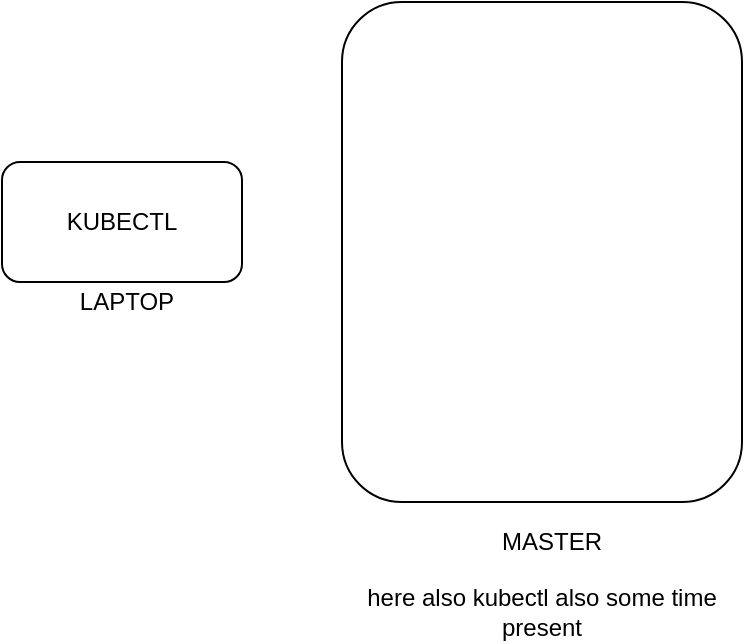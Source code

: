 <mxfile version="14.8.5" type="github">
  <diagram id="eM291Ebu696GVLl6nnrU" name="Page-1">
    <mxGraphModel dx="1108" dy="482" grid="1" gridSize="10" guides="1" tooltips="1" connect="1" arrows="1" fold="1" page="1" pageScale="1" pageWidth="850" pageHeight="1100" math="0" shadow="0">
      <root>
        <mxCell id="0" />
        <mxCell id="1" parent="0" />
        <mxCell id="z6J2Mn9a1P_XIiaLvWXk-1" value="KUBECTL" style="rounded=1;whiteSpace=wrap;html=1;" vertex="1" parent="1">
          <mxGeometry x="100" y="220" width="120" height="60" as="geometry" />
        </mxCell>
        <mxCell id="z6J2Mn9a1P_XIiaLvWXk-2" value="LAPTOP" style="text;html=1;strokeColor=none;fillColor=none;align=center;verticalAlign=middle;whiteSpace=wrap;rounded=0;" vertex="1" parent="1">
          <mxGeometry x="135" y="280" width="55" height="20" as="geometry" />
        </mxCell>
        <mxCell id="z6J2Mn9a1P_XIiaLvWXk-3" value="" style="rounded=1;whiteSpace=wrap;html=1;" vertex="1" parent="1">
          <mxGeometry x="270" y="140" width="200" height="250" as="geometry" />
        </mxCell>
        <mxCell id="z6J2Mn9a1P_XIiaLvWXk-4" value="MASTER" style="text;html=1;strokeColor=none;fillColor=none;align=center;verticalAlign=middle;whiteSpace=wrap;rounded=0;" vertex="1" parent="1">
          <mxGeometry x="350" y="400" width="50" height="20" as="geometry" />
        </mxCell>
        <mxCell id="z6J2Mn9a1P_XIiaLvWXk-5" value="here also kubectl also some time present" style="text;html=1;strokeColor=none;fillColor=none;align=center;verticalAlign=middle;whiteSpace=wrap;rounded=0;" vertex="1" parent="1">
          <mxGeometry x="280" y="430" width="180" height="30" as="geometry" />
        </mxCell>
      </root>
    </mxGraphModel>
  </diagram>
</mxfile>
